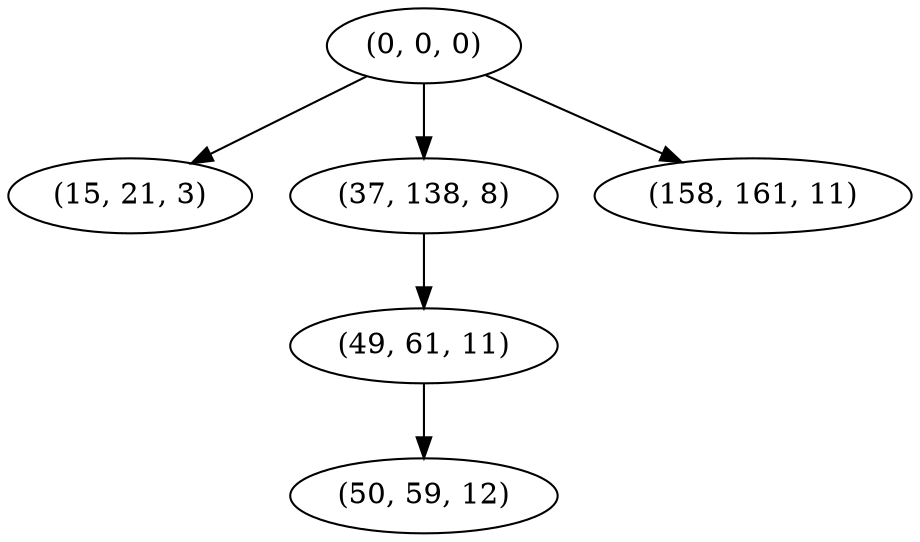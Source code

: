 digraph tree {
    "(0, 0, 0)";
    "(15, 21, 3)";
    "(37, 138, 8)";
    "(49, 61, 11)";
    "(50, 59, 12)";
    "(158, 161, 11)";
    "(0, 0, 0)" -> "(15, 21, 3)";
    "(0, 0, 0)" -> "(37, 138, 8)";
    "(0, 0, 0)" -> "(158, 161, 11)";
    "(37, 138, 8)" -> "(49, 61, 11)";
    "(49, 61, 11)" -> "(50, 59, 12)";
}
